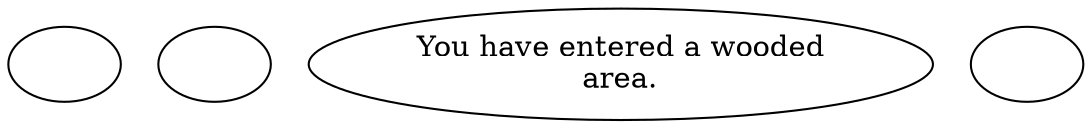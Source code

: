digraph KLATRAP {
  "checkPartyMembersNearDoor" [style=filled       fillcolor="#FFFFFF"       color="#000000"]
  "checkPartyMembersNearDoor" [label=""]
  "start" [style=filled       fillcolor="#FFFFFF"       color="#000000"]
  "start" [label=""]
  "map_enter_p_proc" [style=filled       fillcolor="#FFFFFF"       color="#000000"]
  "map_enter_p_proc" [label="You have entered a wooded\narea."]
  "map_update_p_proc" [style=filled       fillcolor="#FFFFFF"       color="#000000"]
  "map_update_p_proc" [label=""]
}